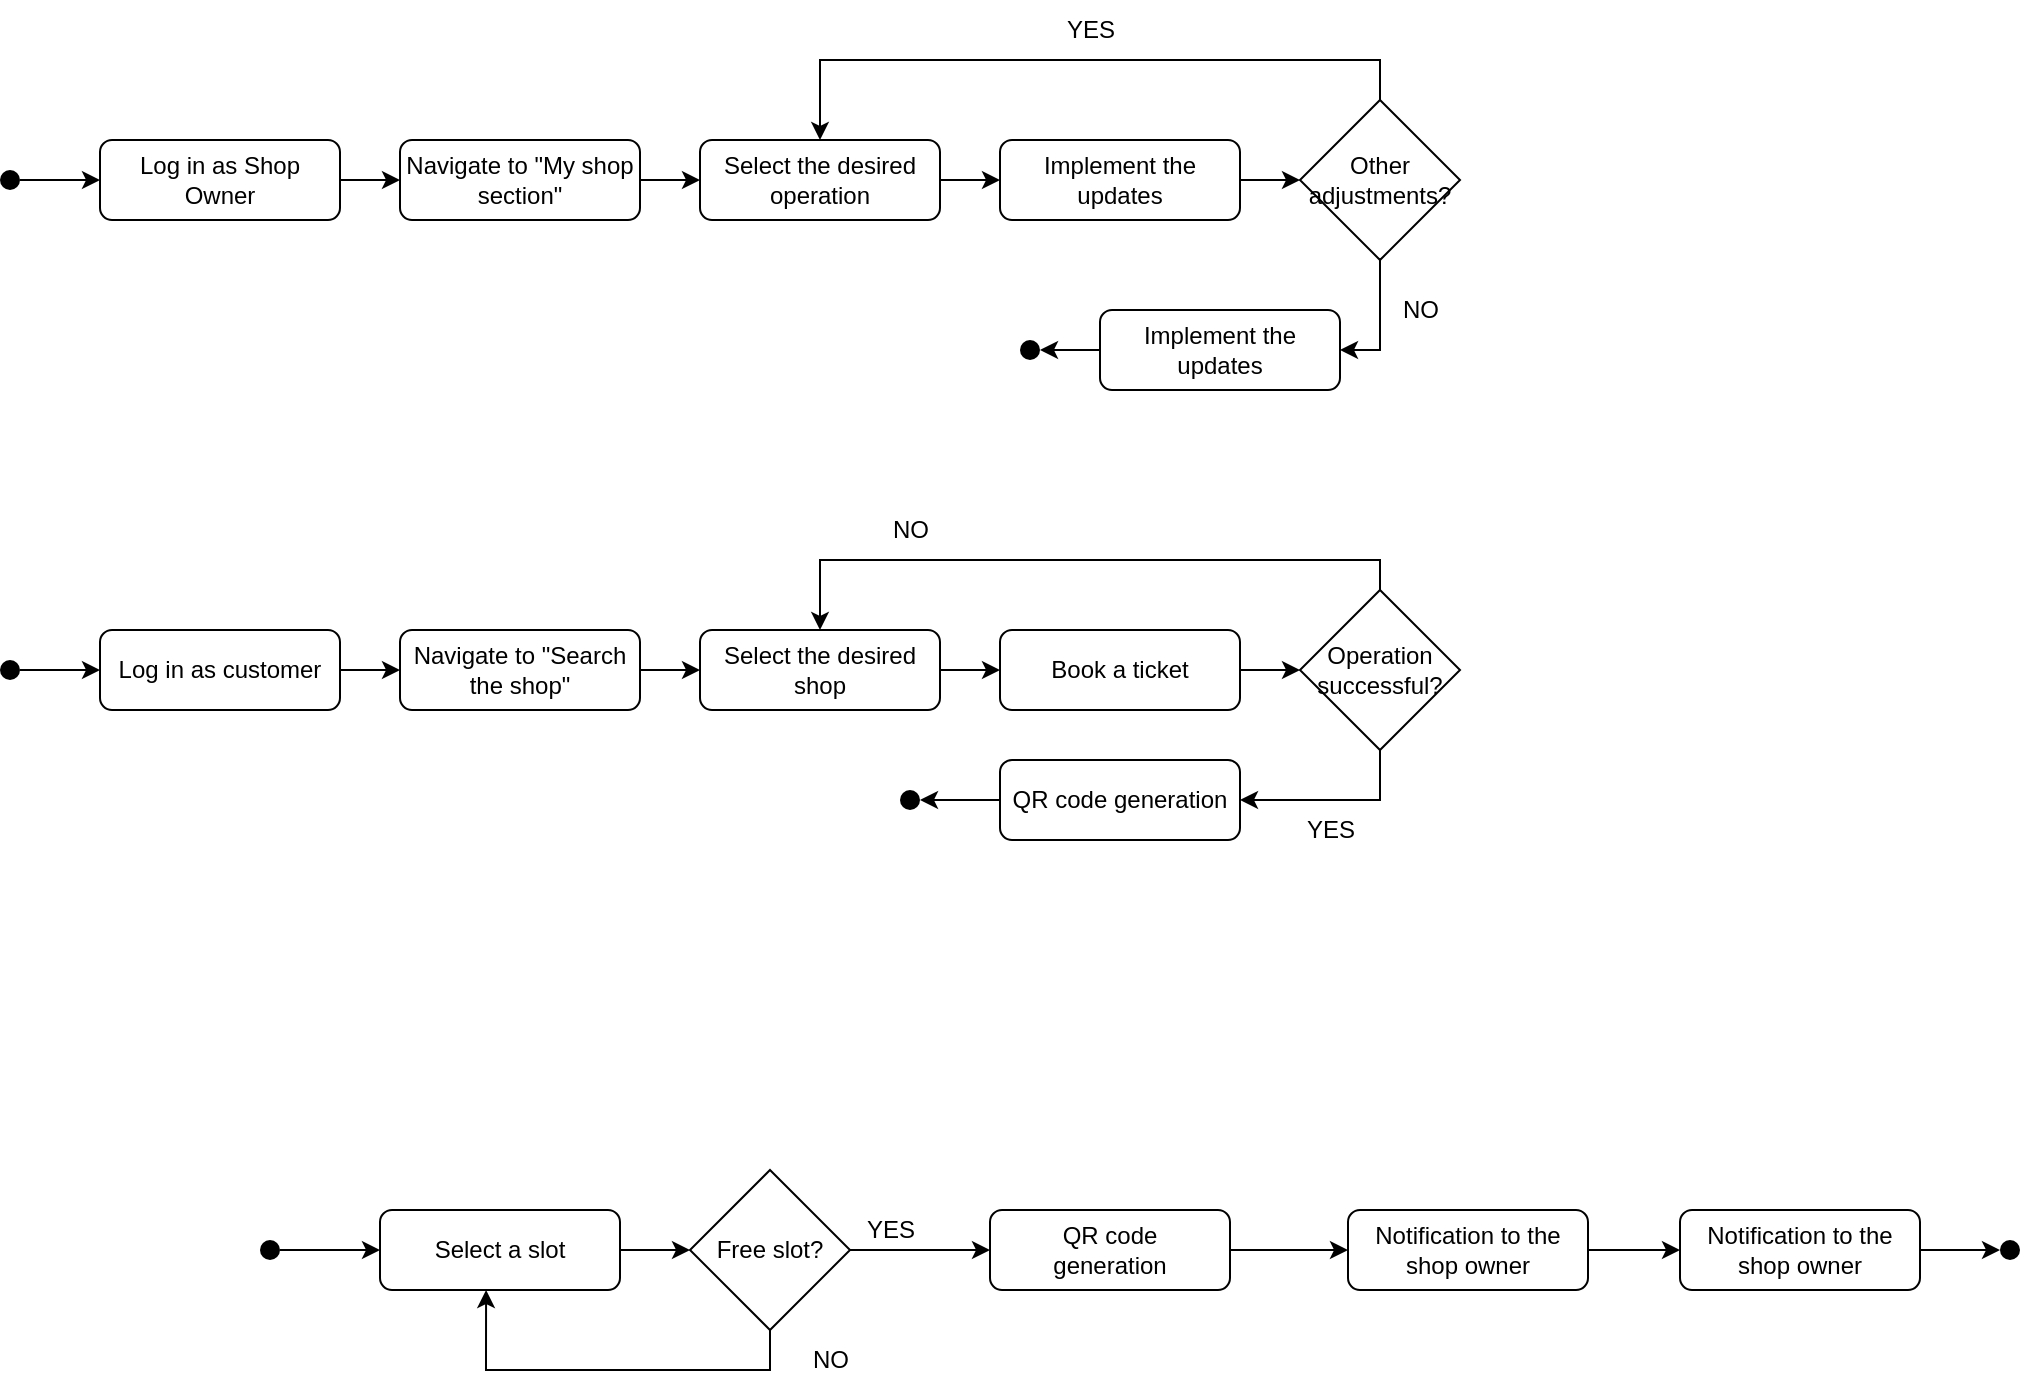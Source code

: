 <mxfile version="20.3.0" type="device"><diagram id="C5RBs43oDa-KdzZeNtuy" name="Page-1"><mxGraphModel dx="2169" dy="685" grid="1" gridSize="10" guides="1" tooltips="1" connect="1" arrows="1" fold="1" page="1" pageScale="1" pageWidth="827" pageHeight="1169" math="0" shadow="0"><root><mxCell id="WIyWlLk6GJQsqaUBKTNV-0"/><mxCell id="WIyWlLk6GJQsqaUBKTNV-1" parent="WIyWlLk6GJQsqaUBKTNV-0"/><mxCell id="CTdliA3NCelJ69mW_nRL-2" style="edgeStyle=orthogonalEdgeStyle;rounded=0;orthogonalLoop=1;jettySize=auto;html=1;entryX=0;entryY=0.5;entryDx=0;entryDy=0;" parent="WIyWlLk6GJQsqaUBKTNV-1" source="WIyWlLk6GJQsqaUBKTNV-3" target="CTdliA3NCelJ69mW_nRL-3" edge="1"><mxGeometry relative="1" as="geometry"><mxPoint x="-160" y="90" as="targetPoint"/></mxGeometry></mxCell><mxCell id="WIyWlLk6GJQsqaUBKTNV-3" value="Log in as Shop Owner" style="rounded=1;whiteSpace=wrap;html=1;fontSize=12;glass=0;strokeWidth=1;shadow=0;" parent="WIyWlLk6GJQsqaUBKTNV-1" vertex="1"><mxGeometry x="-330" y="70" width="120" height="40" as="geometry"/></mxCell><mxCell id="CTdliA3NCelJ69mW_nRL-1" style="edgeStyle=orthogonalEdgeStyle;rounded=0;orthogonalLoop=1;jettySize=auto;html=1;entryX=0;entryY=0.5;entryDx=0;entryDy=0;" parent="WIyWlLk6GJQsqaUBKTNV-1" source="CTdliA3NCelJ69mW_nRL-0" target="WIyWlLk6GJQsqaUBKTNV-3" edge="1"><mxGeometry relative="1" as="geometry"/></mxCell><mxCell id="CTdliA3NCelJ69mW_nRL-0" value="" style="shape=ellipse;fillColor=#000000;strokeColor=none;html=1;sketch=0;" parent="WIyWlLk6GJQsqaUBKTNV-1" vertex="1"><mxGeometry x="-380" y="85" width="10" height="10" as="geometry"/></mxCell><mxCell id="CTdliA3NCelJ69mW_nRL-4" style="edgeStyle=orthogonalEdgeStyle;rounded=0;orthogonalLoop=1;jettySize=auto;html=1;" parent="WIyWlLk6GJQsqaUBKTNV-1" source="CTdliA3NCelJ69mW_nRL-3" edge="1"><mxGeometry relative="1" as="geometry"><mxPoint x="-30" y="90" as="targetPoint"/></mxGeometry></mxCell><mxCell id="CTdliA3NCelJ69mW_nRL-3" value="Navigate to &quot;My shop section&quot;" style="rounded=1;whiteSpace=wrap;html=1;fontSize=12;glass=0;strokeWidth=1;shadow=0;" parent="WIyWlLk6GJQsqaUBKTNV-1" vertex="1"><mxGeometry x="-180" y="70" width="120" height="40" as="geometry"/></mxCell><mxCell id="CTdliA3NCelJ69mW_nRL-6" style="edgeStyle=orthogonalEdgeStyle;rounded=0;orthogonalLoop=1;jettySize=auto;html=1;" parent="WIyWlLk6GJQsqaUBKTNV-1" source="CTdliA3NCelJ69mW_nRL-5" edge="1"><mxGeometry relative="1" as="geometry"><mxPoint x="120" y="90" as="targetPoint"/></mxGeometry></mxCell><mxCell id="CTdliA3NCelJ69mW_nRL-5" value="Select the desired operation" style="rounded=1;whiteSpace=wrap;html=1;fontSize=12;glass=0;strokeWidth=1;shadow=0;" parent="WIyWlLk6GJQsqaUBKTNV-1" vertex="1"><mxGeometry x="-30" y="70" width="120" height="40" as="geometry"/></mxCell><mxCell id="CTdliA3NCelJ69mW_nRL-12" style="edgeStyle=orthogonalEdgeStyle;rounded=0;orthogonalLoop=1;jettySize=auto;html=1;" parent="WIyWlLk6GJQsqaUBKTNV-1" source="CTdliA3NCelJ69mW_nRL-7" edge="1"><mxGeometry relative="1" as="geometry"><mxPoint x="270" y="90" as="targetPoint"/></mxGeometry></mxCell><mxCell id="CTdliA3NCelJ69mW_nRL-7" value="Implement the updates" style="rounded=1;whiteSpace=wrap;html=1;fontSize=12;glass=0;strokeWidth=1;shadow=0;" parent="WIyWlLk6GJQsqaUBKTNV-1" vertex="1"><mxGeometry x="120" y="70" width="120" height="40" as="geometry"/></mxCell><mxCell id="CTdliA3NCelJ69mW_nRL-15" style="edgeStyle=orthogonalEdgeStyle;rounded=0;orthogonalLoop=1;jettySize=auto;html=1;" parent="WIyWlLk6GJQsqaUBKTNV-1" source="CTdliA3NCelJ69mW_nRL-14" edge="1"><mxGeometry relative="1" as="geometry"><mxPoint x="30" y="70" as="targetPoint"/><Array as="points"><mxPoint x="310" y="30"/><mxPoint x="30" y="30"/></Array></mxGeometry></mxCell><mxCell id="CTdliA3NCelJ69mW_nRL-16" style="edgeStyle=orthogonalEdgeStyle;rounded=0;orthogonalLoop=1;jettySize=auto;html=1;entryX=0.5;entryY=0;entryDx=0;entryDy=0;startArrow=none;" parent="WIyWlLk6GJQsqaUBKTNV-1" edge="1"><mxGeometry relative="1" as="geometry"><mxPoint x="310" y="190" as="targetPoint"/><mxPoint x="310" y="190" as="sourcePoint"/></mxGeometry></mxCell><mxCell id="CTdliA3NCelJ69mW_nRL-72" style="edgeStyle=orthogonalEdgeStyle;rounded=0;orthogonalLoop=1;jettySize=auto;html=1;entryX=1;entryY=0.5;entryDx=0;entryDy=0;" parent="WIyWlLk6GJQsqaUBKTNV-1" source="CTdliA3NCelJ69mW_nRL-14" target="CTdliA3NCelJ69mW_nRL-87" edge="1"><mxGeometry relative="1" as="geometry"><mxPoint x="310" y="180" as="targetPoint"/></mxGeometry></mxCell><mxCell id="CTdliA3NCelJ69mW_nRL-14" value="Other adjustments?" style="rhombus;whiteSpace=wrap;html=1;" parent="WIyWlLk6GJQsqaUBKTNV-1" vertex="1"><mxGeometry x="270" y="50" width="80" height="80" as="geometry"/></mxCell><mxCell id="CTdliA3NCelJ69mW_nRL-17" value="YES" style="text;html=1;align=center;verticalAlign=middle;resizable=0;points=[];autosize=1;strokeColor=none;fillColor=none;" parent="WIyWlLk6GJQsqaUBKTNV-1" vertex="1"><mxGeometry x="140" width="50" height="30" as="geometry"/></mxCell><mxCell id="CTdliA3NCelJ69mW_nRL-18" value="NO" style="text;html=1;align=center;verticalAlign=middle;resizable=0;points=[];autosize=1;strokeColor=none;fillColor=none;" parent="WIyWlLk6GJQsqaUBKTNV-1" vertex="1"><mxGeometry x="310" y="140" width="40" height="30" as="geometry"/></mxCell><mxCell id="CTdliA3NCelJ69mW_nRL-75" style="edgeStyle=orthogonalEdgeStyle;rounded=0;orthogonalLoop=1;jettySize=auto;html=1;entryX=0;entryY=0.5;entryDx=0;entryDy=0;" parent="WIyWlLk6GJQsqaUBKTNV-1" source="CTdliA3NCelJ69mW_nRL-73" target="CTdliA3NCelJ69mW_nRL-74" edge="1"><mxGeometry relative="1" as="geometry"/></mxCell><mxCell id="CTdliA3NCelJ69mW_nRL-73" value="" style="shape=ellipse;fillColor=#000000;strokeColor=none;html=1;sketch=0;" parent="WIyWlLk6GJQsqaUBKTNV-1" vertex="1"><mxGeometry x="-380" y="330" width="10" height="10" as="geometry"/></mxCell><mxCell id="CTdliA3NCelJ69mW_nRL-77" style="edgeStyle=orthogonalEdgeStyle;rounded=0;orthogonalLoop=1;jettySize=auto;html=1;entryX=0;entryY=0.5;entryDx=0;entryDy=0;" parent="WIyWlLk6GJQsqaUBKTNV-1" source="CTdliA3NCelJ69mW_nRL-74" target="CTdliA3NCelJ69mW_nRL-76" edge="1"><mxGeometry relative="1" as="geometry"/></mxCell><mxCell id="CTdliA3NCelJ69mW_nRL-74" value="Log in as customer" style="rounded=1;whiteSpace=wrap;html=1;fontSize=12;glass=0;strokeWidth=1;shadow=0;" parent="WIyWlLk6GJQsqaUBKTNV-1" vertex="1"><mxGeometry x="-330" y="315" width="120" height="40" as="geometry"/></mxCell><mxCell id="CTdliA3NCelJ69mW_nRL-79" style="edgeStyle=orthogonalEdgeStyle;rounded=0;orthogonalLoop=1;jettySize=auto;html=1;entryX=0;entryY=0.5;entryDx=0;entryDy=0;" parent="WIyWlLk6GJQsqaUBKTNV-1" source="CTdliA3NCelJ69mW_nRL-76" target="CTdliA3NCelJ69mW_nRL-78" edge="1"><mxGeometry relative="1" as="geometry"/></mxCell><mxCell id="CTdliA3NCelJ69mW_nRL-76" value="Navigate to &quot;Search the shop&quot;" style="rounded=1;whiteSpace=wrap;html=1;fontSize=12;glass=0;strokeWidth=1;shadow=0;" parent="WIyWlLk6GJQsqaUBKTNV-1" vertex="1"><mxGeometry x="-180" y="315" width="120" height="40" as="geometry"/></mxCell><mxCell id="CTdliA3NCelJ69mW_nRL-81" style="edgeStyle=orthogonalEdgeStyle;rounded=0;orthogonalLoop=1;jettySize=auto;html=1;entryX=0;entryY=0.5;entryDx=0;entryDy=0;" parent="WIyWlLk6GJQsqaUBKTNV-1" source="CTdliA3NCelJ69mW_nRL-78" target="CTdliA3NCelJ69mW_nRL-80" edge="1"><mxGeometry relative="1" as="geometry"/></mxCell><mxCell id="CTdliA3NCelJ69mW_nRL-78" value="Select the desired shop" style="rounded=1;whiteSpace=wrap;html=1;fontSize=12;glass=0;strokeWidth=1;shadow=0;" parent="WIyWlLk6GJQsqaUBKTNV-1" vertex="1"><mxGeometry x="-30" y="315" width="120" height="40" as="geometry"/></mxCell><mxCell id="CTdliA3NCelJ69mW_nRL-83" style="edgeStyle=orthogonalEdgeStyle;rounded=0;orthogonalLoop=1;jettySize=auto;html=1;entryX=0;entryY=0.5;entryDx=0;entryDy=0;" parent="WIyWlLk6GJQsqaUBKTNV-1" source="CTdliA3NCelJ69mW_nRL-80" target="CTdliA3NCelJ69mW_nRL-82" edge="1"><mxGeometry relative="1" as="geometry"/></mxCell><mxCell id="CTdliA3NCelJ69mW_nRL-80" value="Book a ticket" style="rounded=1;whiteSpace=wrap;html=1;fontSize=12;glass=0;strokeWidth=1;shadow=0;" parent="WIyWlLk6GJQsqaUBKTNV-1" vertex="1"><mxGeometry x="120" y="315" width="120" height="40" as="geometry"/></mxCell><mxCell id="CTdliA3NCelJ69mW_nRL-84" style="edgeStyle=orthogonalEdgeStyle;rounded=0;orthogonalLoop=1;jettySize=auto;html=1;entryX=0.5;entryY=0;entryDx=0;entryDy=0;" parent="WIyWlLk6GJQsqaUBKTNV-1" source="CTdliA3NCelJ69mW_nRL-82" target="CTdliA3NCelJ69mW_nRL-78" edge="1"><mxGeometry relative="1" as="geometry"><Array as="points"><mxPoint x="310" y="280"/><mxPoint x="30" y="280"/></Array></mxGeometry></mxCell><mxCell id="CTdliA3NCelJ69mW_nRL-90" style="edgeStyle=orthogonalEdgeStyle;rounded=0;orthogonalLoop=1;jettySize=auto;html=1;entryX=1;entryY=0.5;entryDx=0;entryDy=0;" parent="WIyWlLk6GJQsqaUBKTNV-1" source="CTdliA3NCelJ69mW_nRL-82" target="CTdliA3NCelJ69mW_nRL-91" edge="1"><mxGeometry relative="1" as="geometry"><mxPoint x="220" y="400" as="targetPoint"/><Array as="points"><mxPoint x="310" y="400"/></Array></mxGeometry></mxCell><mxCell id="CTdliA3NCelJ69mW_nRL-82" value="Operation successful?" style="rhombus;whiteSpace=wrap;html=1;" parent="WIyWlLk6GJQsqaUBKTNV-1" vertex="1"><mxGeometry x="270" y="295" width="80" height="80" as="geometry"/></mxCell><mxCell id="CTdliA3NCelJ69mW_nRL-86" value="" style="shape=ellipse;fillColor=#000000;strokeColor=none;html=1;sketch=0;" parent="WIyWlLk6GJQsqaUBKTNV-1" vertex="1"><mxGeometry x="130" y="170" width="10" height="10" as="geometry"/></mxCell><mxCell id="CTdliA3NCelJ69mW_nRL-88" style="edgeStyle=orthogonalEdgeStyle;rounded=0;orthogonalLoop=1;jettySize=auto;html=1;entryX=1;entryY=0.5;entryDx=0;entryDy=0;" parent="WIyWlLk6GJQsqaUBKTNV-1" source="CTdliA3NCelJ69mW_nRL-87" target="CTdliA3NCelJ69mW_nRL-86" edge="1"><mxGeometry relative="1" as="geometry"/></mxCell><mxCell id="CTdliA3NCelJ69mW_nRL-87" value="Implement the updates" style="rounded=1;whiteSpace=wrap;html=1;fontSize=12;glass=0;strokeWidth=1;shadow=0;" parent="WIyWlLk6GJQsqaUBKTNV-1" vertex="1"><mxGeometry x="170" y="155" width="120" height="40" as="geometry"/></mxCell><mxCell id="CTdliA3NCelJ69mW_nRL-92" style="edgeStyle=orthogonalEdgeStyle;rounded=0;orthogonalLoop=1;jettySize=auto;html=1;entryX=1;entryY=0.5;entryDx=0;entryDy=0;" parent="WIyWlLk6GJQsqaUBKTNV-1" source="CTdliA3NCelJ69mW_nRL-91" target="CTdliA3NCelJ69mW_nRL-93" edge="1"><mxGeometry relative="1" as="geometry"><mxPoint x="90" y="400" as="targetPoint"/></mxGeometry></mxCell><mxCell id="CTdliA3NCelJ69mW_nRL-91" value="QR code generation" style="rounded=1;whiteSpace=wrap;html=1;fontSize=12;glass=0;strokeWidth=1;shadow=0;" parent="WIyWlLk6GJQsqaUBKTNV-1" vertex="1"><mxGeometry x="120" y="380" width="120" height="40" as="geometry"/></mxCell><mxCell id="CTdliA3NCelJ69mW_nRL-93" value="" style="shape=ellipse;fillColor=#000000;strokeColor=none;html=1;sketch=0;" parent="WIyWlLk6GJQsqaUBKTNV-1" vertex="1"><mxGeometry x="70" y="395" width="10" height="10" as="geometry"/></mxCell><mxCell id="CTdliA3NCelJ69mW_nRL-102" style="edgeStyle=orthogonalEdgeStyle;rounded=0;orthogonalLoop=1;jettySize=auto;html=1;entryX=0;entryY=0.5;entryDx=0;entryDy=0;" parent="WIyWlLk6GJQsqaUBKTNV-1" source="CTdliA3NCelJ69mW_nRL-99" target="CTdliA3NCelJ69mW_nRL-122" edge="1"><mxGeometry relative="1" as="geometry"><mxPoint x="-40" y="625" as="targetPoint"/></mxGeometry></mxCell><mxCell id="CTdliA3NCelJ69mW_nRL-99" value="Select a slot" style="rounded=1;whiteSpace=wrap;html=1;fontSize=12;glass=0;strokeWidth=1;shadow=0;" parent="WIyWlLk6GJQsqaUBKTNV-1" vertex="1"><mxGeometry x="-190" y="605" width="120" height="40" as="geometry"/></mxCell><mxCell id="CTdliA3NCelJ69mW_nRL-103" value="NO" style="text;html=1;align=center;verticalAlign=middle;resizable=0;points=[];autosize=1;strokeColor=none;fillColor=none;" parent="WIyWlLk6GJQsqaUBKTNV-1" vertex="1"><mxGeometry x="55" y="250" width="40" height="30" as="geometry"/></mxCell><mxCell id="CTdliA3NCelJ69mW_nRL-109" value="YES" style="text;html=1;align=center;verticalAlign=middle;resizable=0;points=[];autosize=1;strokeColor=none;fillColor=none;" parent="WIyWlLk6GJQsqaUBKTNV-1" vertex="1"><mxGeometry x="260" y="400" width="50" height="30" as="geometry"/></mxCell><mxCell id="CTdliA3NCelJ69mW_nRL-114" value="NO" style="text;html=1;align=center;verticalAlign=middle;resizable=0;points=[];autosize=1;strokeColor=none;fillColor=none;" parent="WIyWlLk6GJQsqaUBKTNV-1" vertex="1"><mxGeometry x="15" y="665" width="40" height="30" as="geometry"/></mxCell><mxCell id="JFEak406XiJLU-9GUNY_-7" style="edgeStyle=orthogonalEdgeStyle;rounded=0;orthogonalLoop=1;jettySize=auto;html=1;exitX=1;exitY=0.5;exitDx=0;exitDy=0;entryX=0;entryY=0.5;entryDx=0;entryDy=0;" edge="1" parent="WIyWlLk6GJQsqaUBKTNV-1" source="CTdliA3NCelJ69mW_nRL-117" target="JFEak406XiJLU-9GUNY_-6"><mxGeometry relative="1" as="geometry"/></mxCell><mxCell id="CTdliA3NCelJ69mW_nRL-117" value="QR code&lt;br&gt;generation" style="rounded=1;whiteSpace=wrap;html=1;fontSize=12;glass=0;strokeWidth=1;shadow=0;" parent="WIyWlLk6GJQsqaUBKTNV-1" vertex="1"><mxGeometry x="115" y="605" width="120" height="40" as="geometry"/></mxCell><mxCell id="CTdliA3NCelJ69mW_nRL-123" style="edgeStyle=orthogonalEdgeStyle;rounded=0;orthogonalLoop=1;jettySize=auto;html=1;entryX=0;entryY=0.5;entryDx=0;entryDy=0;" parent="WIyWlLk6GJQsqaUBKTNV-1" source="CTdliA3NCelJ69mW_nRL-122" target="CTdliA3NCelJ69mW_nRL-117" edge="1"><mxGeometry relative="1" as="geometry"><mxPoint x="80" y="625" as="targetPoint"/></mxGeometry></mxCell><mxCell id="JFEak406XiJLU-9GUNY_-10" style="edgeStyle=orthogonalEdgeStyle;rounded=0;orthogonalLoop=1;jettySize=auto;html=1;exitX=0.5;exitY=1;exitDx=0;exitDy=0;entryX=0.442;entryY=1;entryDx=0;entryDy=0;entryPerimeter=0;" edge="1" parent="WIyWlLk6GJQsqaUBKTNV-1" source="CTdliA3NCelJ69mW_nRL-122" target="CTdliA3NCelJ69mW_nRL-99"><mxGeometry relative="1" as="geometry"/></mxCell><mxCell id="CTdliA3NCelJ69mW_nRL-122" value="Free slot?" style="rhombus;whiteSpace=wrap;html=1;" parent="WIyWlLk6GJQsqaUBKTNV-1" vertex="1"><mxGeometry x="-35" y="585" width="80" height="80" as="geometry"/></mxCell><mxCell id="JFEak406XiJLU-9GUNY_-1" style="edgeStyle=orthogonalEdgeStyle;rounded=0;orthogonalLoop=1;jettySize=auto;html=1;entryX=0;entryY=0.5;entryDx=0;entryDy=0;" edge="1" parent="WIyWlLk6GJQsqaUBKTNV-1" source="JFEak406XiJLU-9GUNY_-2" target="CTdliA3NCelJ69mW_nRL-99"><mxGeometry relative="1" as="geometry"><mxPoint x="-340" y="625" as="targetPoint"/></mxGeometry></mxCell><mxCell id="JFEak406XiJLU-9GUNY_-2" value="" style="shape=ellipse;fillColor=#000000;strokeColor=none;html=1;sketch=0;" vertex="1" parent="WIyWlLk6GJQsqaUBKTNV-1"><mxGeometry x="-250" y="620" width="10" height="10" as="geometry"/></mxCell><mxCell id="JFEak406XiJLU-9GUNY_-4" value="YES" style="text;html=1;align=center;verticalAlign=middle;resizable=0;points=[];autosize=1;strokeColor=none;fillColor=none;" vertex="1" parent="WIyWlLk6GJQsqaUBKTNV-1"><mxGeometry x="40" y="600" width="50" height="30" as="geometry"/></mxCell><mxCell id="JFEak406XiJLU-9GUNY_-9" style="edgeStyle=orthogonalEdgeStyle;rounded=0;orthogonalLoop=1;jettySize=auto;html=1;exitX=1;exitY=0.5;exitDx=0;exitDy=0;entryX=0;entryY=0.5;entryDx=0;entryDy=0;" edge="1" parent="WIyWlLk6GJQsqaUBKTNV-1" source="JFEak406XiJLU-9GUNY_-6" target="JFEak406XiJLU-9GUNY_-8"><mxGeometry relative="1" as="geometry"/></mxCell><mxCell id="JFEak406XiJLU-9GUNY_-6" value="Notification to the shop owner" style="rounded=1;whiteSpace=wrap;html=1;fontSize=12;glass=0;strokeWidth=1;shadow=0;" vertex="1" parent="WIyWlLk6GJQsqaUBKTNV-1"><mxGeometry x="294" y="605" width="120" height="40" as="geometry"/></mxCell><mxCell id="JFEak406XiJLU-9GUNY_-14" style="edgeStyle=orthogonalEdgeStyle;rounded=0;orthogonalLoop=1;jettySize=auto;html=1;exitX=1;exitY=0.5;exitDx=0;exitDy=0;entryX=0;entryY=0.5;entryDx=0;entryDy=0;" edge="1" parent="WIyWlLk6GJQsqaUBKTNV-1" source="JFEak406XiJLU-9GUNY_-8" target="JFEak406XiJLU-9GUNY_-13"><mxGeometry relative="1" as="geometry"/></mxCell><mxCell id="JFEak406XiJLU-9GUNY_-8" value="Notification to the shop owner" style="rounded=1;whiteSpace=wrap;html=1;fontSize=12;glass=0;strokeWidth=1;shadow=0;" vertex="1" parent="WIyWlLk6GJQsqaUBKTNV-1"><mxGeometry x="460" y="605" width="120" height="40" as="geometry"/></mxCell><mxCell id="JFEak406XiJLU-9GUNY_-13" value="" style="shape=ellipse;fillColor=#000000;strokeColor=none;html=1;sketch=0;" vertex="1" parent="WIyWlLk6GJQsqaUBKTNV-1"><mxGeometry x="620" y="620" width="10" height="10" as="geometry"/></mxCell></root></mxGraphModel></diagram></mxfile>